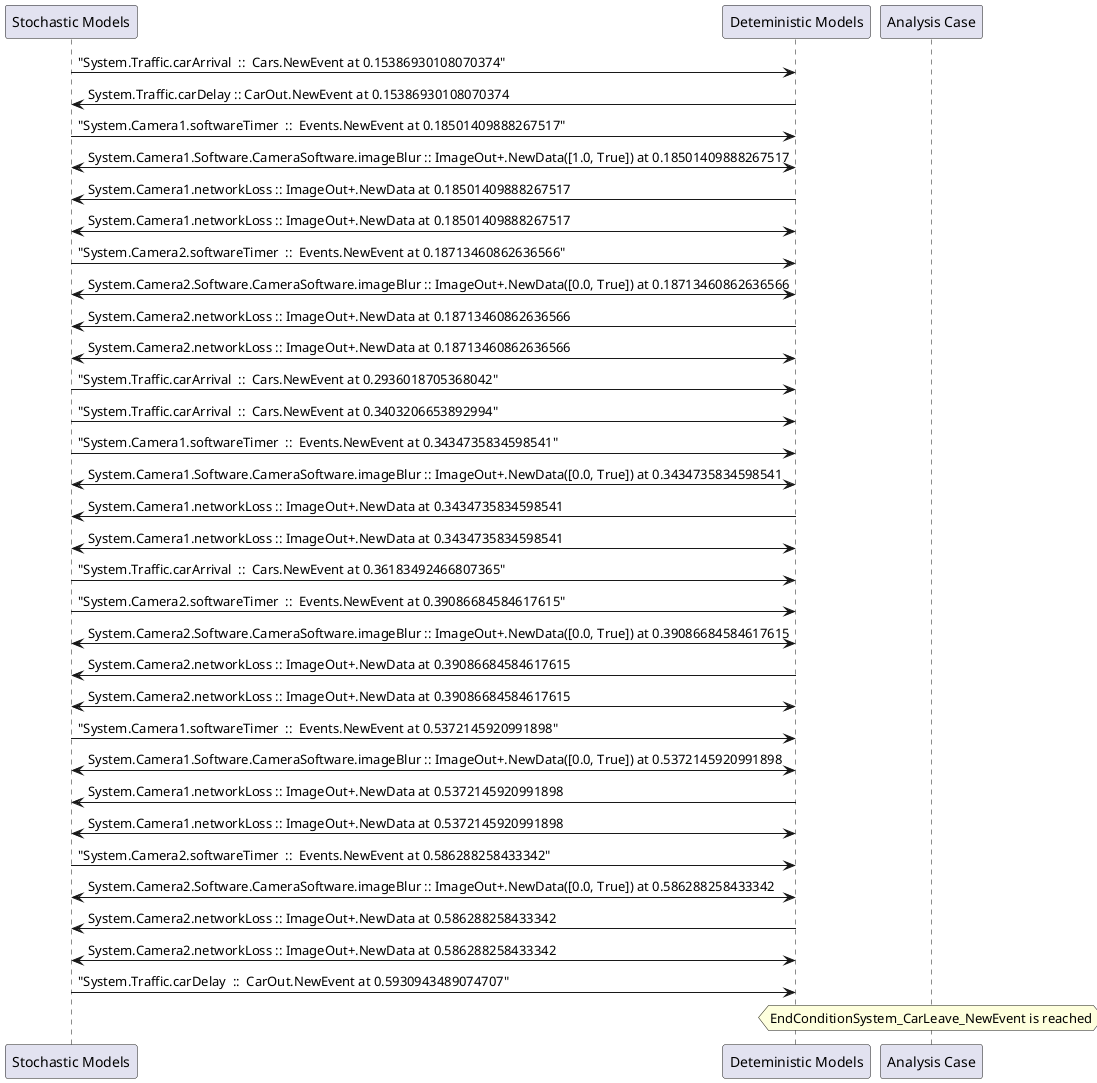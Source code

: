
	@startuml
	participant "Stochastic Models" as stochmodel
	participant "Deteministic Models" as detmodel
	participant "Analysis Case" as analysis
	{17994_stop} stochmodel -> detmodel : "System.Traffic.carArrival  ::  Cars.NewEvent at 0.15386930108070374"
{18002_start} detmodel -> stochmodel : System.Traffic.carDelay :: CarOut.NewEvent at 0.15386930108070374
{17963_stop} stochmodel -> detmodel : "System.Camera1.softwareTimer  ::  Events.NewEvent at 0.18501409888267517"
detmodel <-> stochmodel : System.Camera1.Software.CameraSoftware.imageBlur :: ImageOut+.NewData([1.0, True]) at 0.18501409888267517
detmodel -> stochmodel : System.Camera1.networkLoss :: ImageOut+.NewData at 0.18501409888267517
detmodel <-> stochmodel : System.Camera1.networkLoss :: ImageOut+.NewData at 0.18501409888267517
{17979_stop} stochmodel -> detmodel : "System.Camera2.softwareTimer  ::  Events.NewEvent at 0.18713460862636566"
detmodel <-> stochmodel : System.Camera2.Software.CameraSoftware.imageBlur :: ImageOut+.NewData([0.0, True]) at 0.18713460862636566
detmodel -> stochmodel : System.Camera2.networkLoss :: ImageOut+.NewData at 0.18713460862636566
detmodel <-> stochmodel : System.Camera2.networkLoss :: ImageOut+.NewData at 0.18713460862636566
{17995_stop} stochmodel -> detmodel : "System.Traffic.carArrival  ::  Cars.NewEvent at 0.2936018705368042"
{17996_stop} stochmodel -> detmodel : "System.Traffic.carArrival  ::  Cars.NewEvent at 0.3403206653892994"
{17964_stop} stochmodel -> detmodel : "System.Camera1.softwareTimer  ::  Events.NewEvent at 0.3434735834598541"
detmodel <-> stochmodel : System.Camera1.Software.CameraSoftware.imageBlur :: ImageOut+.NewData([0.0, True]) at 0.3434735834598541
detmodel -> stochmodel : System.Camera1.networkLoss :: ImageOut+.NewData at 0.3434735834598541
detmodel <-> stochmodel : System.Camera1.networkLoss :: ImageOut+.NewData at 0.3434735834598541
{17997_stop} stochmodel -> detmodel : "System.Traffic.carArrival  ::  Cars.NewEvent at 0.36183492466807365"
{17980_stop} stochmodel -> detmodel : "System.Camera2.softwareTimer  ::  Events.NewEvent at 0.39086684584617615"
detmodel <-> stochmodel : System.Camera2.Software.CameraSoftware.imageBlur :: ImageOut+.NewData([0.0, True]) at 0.39086684584617615
detmodel -> stochmodel : System.Camera2.networkLoss :: ImageOut+.NewData at 0.39086684584617615
detmodel <-> stochmodel : System.Camera2.networkLoss :: ImageOut+.NewData at 0.39086684584617615
{17965_stop} stochmodel -> detmodel : "System.Camera1.softwareTimer  ::  Events.NewEvent at 0.5372145920991898"
detmodel <-> stochmodel : System.Camera1.Software.CameraSoftware.imageBlur :: ImageOut+.NewData([0.0, True]) at 0.5372145920991898
detmodel -> stochmodel : System.Camera1.networkLoss :: ImageOut+.NewData at 0.5372145920991898
detmodel <-> stochmodel : System.Camera1.networkLoss :: ImageOut+.NewData at 0.5372145920991898
{17981_stop} stochmodel -> detmodel : "System.Camera2.softwareTimer  ::  Events.NewEvent at 0.586288258433342"
detmodel <-> stochmodel : System.Camera2.Software.CameraSoftware.imageBlur :: ImageOut+.NewData([0.0, True]) at 0.586288258433342
detmodel -> stochmodel : System.Camera2.networkLoss :: ImageOut+.NewData at 0.586288258433342
detmodel <-> stochmodel : System.Camera2.networkLoss :: ImageOut+.NewData at 0.586288258433342
{18002_stop} stochmodel -> detmodel : "System.Traffic.carDelay  ::  CarOut.NewEvent at 0.5930943489074707"
{18002_start} <-> {18002_stop} : delay
hnote over analysis 
EndConditionSystem_CarLeave_NewEvent is reached
endnote
@enduml